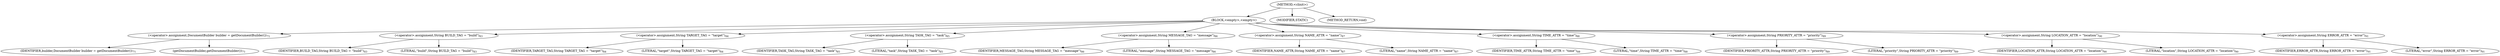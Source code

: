 digraph "&lt;clinit&gt;" {  
"686" [label = <(METHOD,&lt;clinit&gt;)> ]
"687" [label = <(BLOCK,&lt;empty&gt;,&lt;empty&gt;)> ]
"688" [label = <(&lt;operator&gt;.assignment,DocumentBuilder builder = getDocumentBuilder())<SUB>71</SUB>> ]
"689" [label = <(IDENTIFIER,builder,DocumentBuilder builder = getDocumentBuilder())<SUB>71</SUB>> ]
"690" [label = <(getDocumentBuilder,getDocumentBuilder())<SUB>71</SUB>> ]
"691" [label = <(&lt;operator&gt;.assignment,String BUILD_TAG = &quot;build&quot;)<SUB>83</SUB>> ]
"692" [label = <(IDENTIFIER,BUILD_TAG,String BUILD_TAG = &quot;build&quot;)<SUB>83</SUB>> ]
"693" [label = <(LITERAL,&quot;build&quot;,String BUILD_TAG = &quot;build&quot;)<SUB>83</SUB>> ]
"694" [label = <(&lt;operator&gt;.assignment,String TARGET_TAG = &quot;target&quot;)<SUB>84</SUB>> ]
"695" [label = <(IDENTIFIER,TARGET_TAG,String TARGET_TAG = &quot;target&quot;)<SUB>84</SUB>> ]
"696" [label = <(LITERAL,&quot;target&quot;,String TARGET_TAG = &quot;target&quot;)<SUB>84</SUB>> ]
"697" [label = <(&lt;operator&gt;.assignment,String TASK_TAG = &quot;task&quot;)<SUB>85</SUB>> ]
"698" [label = <(IDENTIFIER,TASK_TAG,String TASK_TAG = &quot;task&quot;)<SUB>85</SUB>> ]
"699" [label = <(LITERAL,&quot;task&quot;,String TASK_TAG = &quot;task&quot;)<SUB>85</SUB>> ]
"700" [label = <(&lt;operator&gt;.assignment,String MESSAGE_TAG = &quot;message&quot;)<SUB>86</SUB>> ]
"701" [label = <(IDENTIFIER,MESSAGE_TAG,String MESSAGE_TAG = &quot;message&quot;)<SUB>86</SUB>> ]
"702" [label = <(LITERAL,&quot;message&quot;,String MESSAGE_TAG = &quot;message&quot;)<SUB>86</SUB>> ]
"703" [label = <(&lt;operator&gt;.assignment,String NAME_ATTR = &quot;name&quot;)<SUB>87</SUB>> ]
"704" [label = <(IDENTIFIER,NAME_ATTR,String NAME_ATTR = &quot;name&quot;)<SUB>87</SUB>> ]
"705" [label = <(LITERAL,&quot;name&quot;,String NAME_ATTR = &quot;name&quot;)<SUB>87</SUB>> ]
"706" [label = <(&lt;operator&gt;.assignment,String TIME_ATTR = &quot;time&quot;)<SUB>88</SUB>> ]
"707" [label = <(IDENTIFIER,TIME_ATTR,String TIME_ATTR = &quot;time&quot;)<SUB>88</SUB>> ]
"708" [label = <(LITERAL,&quot;time&quot;,String TIME_ATTR = &quot;time&quot;)<SUB>88</SUB>> ]
"709" [label = <(&lt;operator&gt;.assignment,String PRIORITY_ATTR = &quot;priority&quot;)<SUB>89</SUB>> ]
"710" [label = <(IDENTIFIER,PRIORITY_ATTR,String PRIORITY_ATTR = &quot;priority&quot;)<SUB>89</SUB>> ]
"711" [label = <(LITERAL,&quot;priority&quot;,String PRIORITY_ATTR = &quot;priority&quot;)<SUB>89</SUB>> ]
"712" [label = <(&lt;operator&gt;.assignment,String LOCATION_ATTR = &quot;location&quot;)<SUB>90</SUB>> ]
"713" [label = <(IDENTIFIER,LOCATION_ATTR,String LOCATION_ATTR = &quot;location&quot;)<SUB>90</SUB>> ]
"714" [label = <(LITERAL,&quot;location&quot;,String LOCATION_ATTR = &quot;location&quot;)<SUB>90</SUB>> ]
"715" [label = <(&lt;operator&gt;.assignment,String ERROR_ATTR = &quot;error&quot;)<SUB>91</SUB>> ]
"716" [label = <(IDENTIFIER,ERROR_ATTR,String ERROR_ATTR = &quot;error&quot;)<SUB>91</SUB>> ]
"717" [label = <(LITERAL,&quot;error&quot;,String ERROR_ATTR = &quot;error&quot;)<SUB>91</SUB>> ]
"718" [label = <(MODIFIER,STATIC)> ]
"719" [label = <(METHOD_RETURN,void)> ]
  "686" -> "687" 
  "686" -> "718" 
  "686" -> "719" 
  "687" -> "688" 
  "687" -> "691" 
  "687" -> "694" 
  "687" -> "697" 
  "687" -> "700" 
  "687" -> "703" 
  "687" -> "706" 
  "687" -> "709" 
  "687" -> "712" 
  "687" -> "715" 
  "688" -> "689" 
  "688" -> "690" 
  "691" -> "692" 
  "691" -> "693" 
  "694" -> "695" 
  "694" -> "696" 
  "697" -> "698" 
  "697" -> "699" 
  "700" -> "701" 
  "700" -> "702" 
  "703" -> "704" 
  "703" -> "705" 
  "706" -> "707" 
  "706" -> "708" 
  "709" -> "710" 
  "709" -> "711" 
  "712" -> "713" 
  "712" -> "714" 
  "715" -> "716" 
  "715" -> "717" 
}
